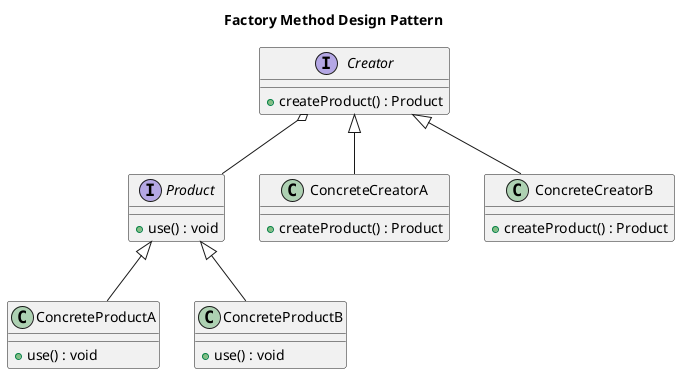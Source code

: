 @startuml
title Factory Method Design Pattern

interface Product {
    + use() : void
}

class ConcreteProductA {
    + use() : void
}

class ConcreteProductB {
    + use() : void
}

Product <|-- ConcreteProductA
Product <|-- ConcreteProductB

interface Creator {
    + createProduct() : Product
}

class ConcreteCreatorA {
    + createProduct() : Product
}

class ConcreteCreatorB {
    + createProduct() : Product
}

Creator <|-- ConcreteCreatorA
Creator <|-- ConcreteCreatorB
Creator o-- Product

@enduml